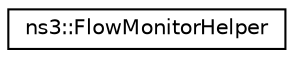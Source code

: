 digraph "Graphical Class Hierarchy"
{
 // LATEX_PDF_SIZE
  edge [fontname="Helvetica",fontsize="10",labelfontname="Helvetica",labelfontsize="10"];
  node [fontname="Helvetica",fontsize="10",shape=record];
  rankdir="LR";
  Node0 [label="ns3::FlowMonitorHelper",height=0.2,width=0.4,color="black", fillcolor="white", style="filled",URL="$classns3_1_1_flow_monitor_helper.html",tooltip="Helper to enable IP flow monitoring on a set of Nodes."];
}
